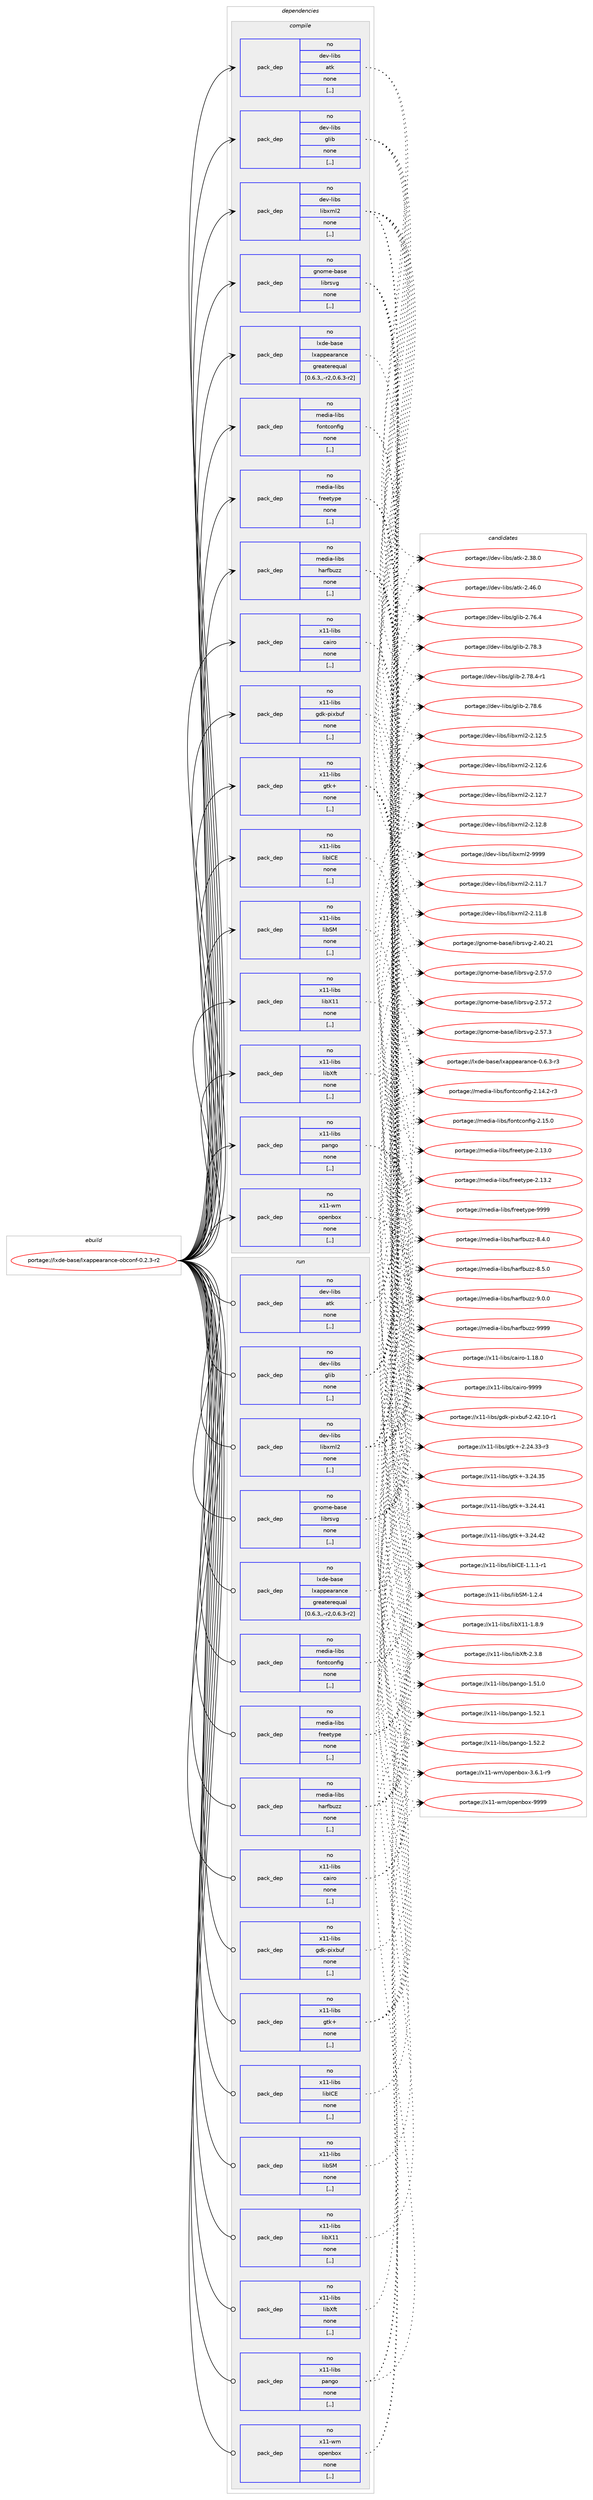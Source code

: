 digraph prolog {

# *************
# Graph options
# *************

newrank=true;
concentrate=true;
compound=true;
graph [rankdir=LR,fontname=Helvetica,fontsize=10,ranksep=1.5];#, ranksep=2.5, nodesep=0.2];
edge  [arrowhead=vee];
node  [fontname=Helvetica,fontsize=10];

# **********
# The ebuild
# **********

subgraph cluster_leftcol {
color=gray;
rank=same;
label=<<i>ebuild</i>>;
id [label="portage://lxde-base/lxappearance-obconf-0.2.3-r2", color=red, width=4, href="../lxde-base/lxappearance-obconf-0.2.3-r2.svg"];
}

# ****************
# The dependencies
# ****************

subgraph cluster_midcol {
color=gray;
label=<<i>dependencies</i>>;
subgraph cluster_compile {
fillcolor="#eeeeee";
style=filled;
label=<<i>compile</i>>;
subgraph pack198552 {
dependency267921 [label=<<TABLE BORDER="0" CELLBORDER="1" CELLSPACING="0" CELLPADDING="4" WIDTH="220"><TR><TD ROWSPAN="6" CELLPADDING="30">pack_dep</TD></TR><TR><TD WIDTH="110">no</TD></TR><TR><TD>dev-libs</TD></TR><TR><TD>atk</TD></TR><TR><TD>none</TD></TR><TR><TD>[,,]</TD></TR></TABLE>>, shape=none, color=blue];
}
id:e -> dependency267921:w [weight=20,style="solid",arrowhead="vee"];
subgraph pack198553 {
dependency267922 [label=<<TABLE BORDER="0" CELLBORDER="1" CELLSPACING="0" CELLPADDING="4" WIDTH="220"><TR><TD ROWSPAN="6" CELLPADDING="30">pack_dep</TD></TR><TR><TD WIDTH="110">no</TD></TR><TR><TD>dev-libs</TD></TR><TR><TD>glib</TD></TR><TR><TD>none</TD></TR><TR><TD>[,,]</TD></TR></TABLE>>, shape=none, color=blue];
}
id:e -> dependency267922:w [weight=20,style="solid",arrowhead="vee"];
subgraph pack198554 {
dependency267923 [label=<<TABLE BORDER="0" CELLBORDER="1" CELLSPACING="0" CELLPADDING="4" WIDTH="220"><TR><TD ROWSPAN="6" CELLPADDING="30">pack_dep</TD></TR><TR><TD WIDTH="110">no</TD></TR><TR><TD>dev-libs</TD></TR><TR><TD>libxml2</TD></TR><TR><TD>none</TD></TR><TR><TD>[,,]</TD></TR></TABLE>>, shape=none, color=blue];
}
id:e -> dependency267923:w [weight=20,style="solid",arrowhead="vee"];
subgraph pack198555 {
dependency267924 [label=<<TABLE BORDER="0" CELLBORDER="1" CELLSPACING="0" CELLPADDING="4" WIDTH="220"><TR><TD ROWSPAN="6" CELLPADDING="30">pack_dep</TD></TR><TR><TD WIDTH="110">no</TD></TR><TR><TD>gnome-base</TD></TR><TR><TD>librsvg</TD></TR><TR><TD>none</TD></TR><TR><TD>[,,]</TD></TR></TABLE>>, shape=none, color=blue];
}
id:e -> dependency267924:w [weight=20,style="solid",arrowhead="vee"];
subgraph pack198556 {
dependency267925 [label=<<TABLE BORDER="0" CELLBORDER="1" CELLSPACING="0" CELLPADDING="4" WIDTH="220"><TR><TD ROWSPAN="6" CELLPADDING="30">pack_dep</TD></TR><TR><TD WIDTH="110">no</TD></TR><TR><TD>lxde-base</TD></TR><TR><TD>lxappearance</TD></TR><TR><TD>greaterequal</TD></TR><TR><TD>[0.6.3,,-r2,0.6.3-r2]</TD></TR></TABLE>>, shape=none, color=blue];
}
id:e -> dependency267925:w [weight=20,style="solid",arrowhead="vee"];
subgraph pack198557 {
dependency267926 [label=<<TABLE BORDER="0" CELLBORDER="1" CELLSPACING="0" CELLPADDING="4" WIDTH="220"><TR><TD ROWSPAN="6" CELLPADDING="30">pack_dep</TD></TR><TR><TD WIDTH="110">no</TD></TR><TR><TD>media-libs</TD></TR><TR><TD>fontconfig</TD></TR><TR><TD>none</TD></TR><TR><TD>[,,]</TD></TR></TABLE>>, shape=none, color=blue];
}
id:e -> dependency267926:w [weight=20,style="solid",arrowhead="vee"];
subgraph pack198558 {
dependency267927 [label=<<TABLE BORDER="0" CELLBORDER="1" CELLSPACING="0" CELLPADDING="4" WIDTH="220"><TR><TD ROWSPAN="6" CELLPADDING="30">pack_dep</TD></TR><TR><TD WIDTH="110">no</TD></TR><TR><TD>media-libs</TD></TR><TR><TD>freetype</TD></TR><TR><TD>none</TD></TR><TR><TD>[,,]</TD></TR></TABLE>>, shape=none, color=blue];
}
id:e -> dependency267927:w [weight=20,style="solid",arrowhead="vee"];
subgraph pack198559 {
dependency267928 [label=<<TABLE BORDER="0" CELLBORDER="1" CELLSPACING="0" CELLPADDING="4" WIDTH="220"><TR><TD ROWSPAN="6" CELLPADDING="30">pack_dep</TD></TR><TR><TD WIDTH="110">no</TD></TR><TR><TD>media-libs</TD></TR><TR><TD>harfbuzz</TD></TR><TR><TD>none</TD></TR><TR><TD>[,,]</TD></TR></TABLE>>, shape=none, color=blue];
}
id:e -> dependency267928:w [weight=20,style="solid",arrowhead="vee"];
subgraph pack198560 {
dependency267929 [label=<<TABLE BORDER="0" CELLBORDER="1" CELLSPACING="0" CELLPADDING="4" WIDTH="220"><TR><TD ROWSPAN="6" CELLPADDING="30">pack_dep</TD></TR><TR><TD WIDTH="110">no</TD></TR><TR><TD>x11-libs</TD></TR><TR><TD>cairo</TD></TR><TR><TD>none</TD></TR><TR><TD>[,,]</TD></TR></TABLE>>, shape=none, color=blue];
}
id:e -> dependency267929:w [weight=20,style="solid",arrowhead="vee"];
subgraph pack198561 {
dependency267930 [label=<<TABLE BORDER="0" CELLBORDER="1" CELLSPACING="0" CELLPADDING="4" WIDTH="220"><TR><TD ROWSPAN="6" CELLPADDING="30">pack_dep</TD></TR><TR><TD WIDTH="110">no</TD></TR><TR><TD>x11-libs</TD></TR><TR><TD>gdk-pixbuf</TD></TR><TR><TD>none</TD></TR><TR><TD>[,,]</TD></TR></TABLE>>, shape=none, color=blue];
}
id:e -> dependency267930:w [weight=20,style="solid",arrowhead="vee"];
subgraph pack198562 {
dependency267931 [label=<<TABLE BORDER="0" CELLBORDER="1" CELLSPACING="0" CELLPADDING="4" WIDTH="220"><TR><TD ROWSPAN="6" CELLPADDING="30">pack_dep</TD></TR><TR><TD WIDTH="110">no</TD></TR><TR><TD>x11-libs</TD></TR><TR><TD>gtk+</TD></TR><TR><TD>none</TD></TR><TR><TD>[,,]</TD></TR></TABLE>>, shape=none, color=blue];
}
id:e -> dependency267931:w [weight=20,style="solid",arrowhead="vee"];
subgraph pack198563 {
dependency267932 [label=<<TABLE BORDER="0" CELLBORDER="1" CELLSPACING="0" CELLPADDING="4" WIDTH="220"><TR><TD ROWSPAN="6" CELLPADDING="30">pack_dep</TD></TR><TR><TD WIDTH="110">no</TD></TR><TR><TD>x11-libs</TD></TR><TR><TD>libICE</TD></TR><TR><TD>none</TD></TR><TR><TD>[,,]</TD></TR></TABLE>>, shape=none, color=blue];
}
id:e -> dependency267932:w [weight=20,style="solid",arrowhead="vee"];
subgraph pack198564 {
dependency267933 [label=<<TABLE BORDER="0" CELLBORDER="1" CELLSPACING="0" CELLPADDING="4" WIDTH="220"><TR><TD ROWSPAN="6" CELLPADDING="30">pack_dep</TD></TR><TR><TD WIDTH="110">no</TD></TR><TR><TD>x11-libs</TD></TR><TR><TD>libSM</TD></TR><TR><TD>none</TD></TR><TR><TD>[,,]</TD></TR></TABLE>>, shape=none, color=blue];
}
id:e -> dependency267933:w [weight=20,style="solid",arrowhead="vee"];
subgraph pack198565 {
dependency267934 [label=<<TABLE BORDER="0" CELLBORDER="1" CELLSPACING="0" CELLPADDING="4" WIDTH="220"><TR><TD ROWSPAN="6" CELLPADDING="30">pack_dep</TD></TR><TR><TD WIDTH="110">no</TD></TR><TR><TD>x11-libs</TD></TR><TR><TD>libX11</TD></TR><TR><TD>none</TD></TR><TR><TD>[,,]</TD></TR></TABLE>>, shape=none, color=blue];
}
id:e -> dependency267934:w [weight=20,style="solid",arrowhead="vee"];
subgraph pack198566 {
dependency267935 [label=<<TABLE BORDER="0" CELLBORDER="1" CELLSPACING="0" CELLPADDING="4" WIDTH="220"><TR><TD ROWSPAN="6" CELLPADDING="30">pack_dep</TD></TR><TR><TD WIDTH="110">no</TD></TR><TR><TD>x11-libs</TD></TR><TR><TD>libXft</TD></TR><TR><TD>none</TD></TR><TR><TD>[,,]</TD></TR></TABLE>>, shape=none, color=blue];
}
id:e -> dependency267935:w [weight=20,style="solid",arrowhead="vee"];
subgraph pack198567 {
dependency267936 [label=<<TABLE BORDER="0" CELLBORDER="1" CELLSPACING="0" CELLPADDING="4" WIDTH="220"><TR><TD ROWSPAN="6" CELLPADDING="30">pack_dep</TD></TR><TR><TD WIDTH="110">no</TD></TR><TR><TD>x11-libs</TD></TR><TR><TD>pango</TD></TR><TR><TD>none</TD></TR><TR><TD>[,,]</TD></TR></TABLE>>, shape=none, color=blue];
}
id:e -> dependency267936:w [weight=20,style="solid",arrowhead="vee"];
subgraph pack198568 {
dependency267937 [label=<<TABLE BORDER="0" CELLBORDER="1" CELLSPACING="0" CELLPADDING="4" WIDTH="220"><TR><TD ROWSPAN="6" CELLPADDING="30">pack_dep</TD></TR><TR><TD WIDTH="110">no</TD></TR><TR><TD>x11-wm</TD></TR><TR><TD>openbox</TD></TR><TR><TD>none</TD></TR><TR><TD>[,,]</TD></TR></TABLE>>, shape=none, color=blue];
}
id:e -> dependency267937:w [weight=20,style="solid",arrowhead="vee"];
}
subgraph cluster_compileandrun {
fillcolor="#eeeeee";
style=filled;
label=<<i>compile and run</i>>;
}
subgraph cluster_run {
fillcolor="#eeeeee";
style=filled;
label=<<i>run</i>>;
subgraph pack198569 {
dependency267938 [label=<<TABLE BORDER="0" CELLBORDER="1" CELLSPACING="0" CELLPADDING="4" WIDTH="220"><TR><TD ROWSPAN="6" CELLPADDING="30">pack_dep</TD></TR><TR><TD WIDTH="110">no</TD></TR><TR><TD>dev-libs</TD></TR><TR><TD>atk</TD></TR><TR><TD>none</TD></TR><TR><TD>[,,]</TD></TR></TABLE>>, shape=none, color=blue];
}
id:e -> dependency267938:w [weight=20,style="solid",arrowhead="odot"];
subgraph pack198570 {
dependency267939 [label=<<TABLE BORDER="0" CELLBORDER="1" CELLSPACING="0" CELLPADDING="4" WIDTH="220"><TR><TD ROWSPAN="6" CELLPADDING="30">pack_dep</TD></TR><TR><TD WIDTH="110">no</TD></TR><TR><TD>dev-libs</TD></TR><TR><TD>glib</TD></TR><TR><TD>none</TD></TR><TR><TD>[,,]</TD></TR></TABLE>>, shape=none, color=blue];
}
id:e -> dependency267939:w [weight=20,style="solid",arrowhead="odot"];
subgraph pack198571 {
dependency267940 [label=<<TABLE BORDER="0" CELLBORDER="1" CELLSPACING="0" CELLPADDING="4" WIDTH="220"><TR><TD ROWSPAN="6" CELLPADDING="30">pack_dep</TD></TR><TR><TD WIDTH="110">no</TD></TR><TR><TD>dev-libs</TD></TR><TR><TD>libxml2</TD></TR><TR><TD>none</TD></TR><TR><TD>[,,]</TD></TR></TABLE>>, shape=none, color=blue];
}
id:e -> dependency267940:w [weight=20,style="solid",arrowhead="odot"];
subgraph pack198572 {
dependency267941 [label=<<TABLE BORDER="0" CELLBORDER="1" CELLSPACING="0" CELLPADDING="4" WIDTH="220"><TR><TD ROWSPAN="6" CELLPADDING="30">pack_dep</TD></TR><TR><TD WIDTH="110">no</TD></TR><TR><TD>gnome-base</TD></TR><TR><TD>librsvg</TD></TR><TR><TD>none</TD></TR><TR><TD>[,,]</TD></TR></TABLE>>, shape=none, color=blue];
}
id:e -> dependency267941:w [weight=20,style="solid",arrowhead="odot"];
subgraph pack198573 {
dependency267942 [label=<<TABLE BORDER="0" CELLBORDER="1" CELLSPACING="0" CELLPADDING="4" WIDTH="220"><TR><TD ROWSPAN="6" CELLPADDING="30">pack_dep</TD></TR><TR><TD WIDTH="110">no</TD></TR><TR><TD>lxde-base</TD></TR><TR><TD>lxappearance</TD></TR><TR><TD>greaterequal</TD></TR><TR><TD>[0.6.3,,-r2,0.6.3-r2]</TD></TR></TABLE>>, shape=none, color=blue];
}
id:e -> dependency267942:w [weight=20,style="solid",arrowhead="odot"];
subgraph pack198574 {
dependency267943 [label=<<TABLE BORDER="0" CELLBORDER="1" CELLSPACING="0" CELLPADDING="4" WIDTH="220"><TR><TD ROWSPAN="6" CELLPADDING="30">pack_dep</TD></TR><TR><TD WIDTH="110">no</TD></TR><TR><TD>media-libs</TD></TR><TR><TD>fontconfig</TD></TR><TR><TD>none</TD></TR><TR><TD>[,,]</TD></TR></TABLE>>, shape=none, color=blue];
}
id:e -> dependency267943:w [weight=20,style="solid",arrowhead="odot"];
subgraph pack198575 {
dependency267944 [label=<<TABLE BORDER="0" CELLBORDER="1" CELLSPACING="0" CELLPADDING="4" WIDTH="220"><TR><TD ROWSPAN="6" CELLPADDING="30">pack_dep</TD></TR><TR><TD WIDTH="110">no</TD></TR><TR><TD>media-libs</TD></TR><TR><TD>freetype</TD></TR><TR><TD>none</TD></TR><TR><TD>[,,]</TD></TR></TABLE>>, shape=none, color=blue];
}
id:e -> dependency267944:w [weight=20,style="solid",arrowhead="odot"];
subgraph pack198576 {
dependency267945 [label=<<TABLE BORDER="0" CELLBORDER="1" CELLSPACING="0" CELLPADDING="4" WIDTH="220"><TR><TD ROWSPAN="6" CELLPADDING="30">pack_dep</TD></TR><TR><TD WIDTH="110">no</TD></TR><TR><TD>media-libs</TD></TR><TR><TD>harfbuzz</TD></TR><TR><TD>none</TD></TR><TR><TD>[,,]</TD></TR></TABLE>>, shape=none, color=blue];
}
id:e -> dependency267945:w [weight=20,style="solid",arrowhead="odot"];
subgraph pack198577 {
dependency267946 [label=<<TABLE BORDER="0" CELLBORDER="1" CELLSPACING="0" CELLPADDING="4" WIDTH="220"><TR><TD ROWSPAN="6" CELLPADDING="30">pack_dep</TD></TR><TR><TD WIDTH="110">no</TD></TR><TR><TD>x11-libs</TD></TR><TR><TD>cairo</TD></TR><TR><TD>none</TD></TR><TR><TD>[,,]</TD></TR></TABLE>>, shape=none, color=blue];
}
id:e -> dependency267946:w [weight=20,style="solid",arrowhead="odot"];
subgraph pack198578 {
dependency267947 [label=<<TABLE BORDER="0" CELLBORDER="1" CELLSPACING="0" CELLPADDING="4" WIDTH="220"><TR><TD ROWSPAN="6" CELLPADDING="30">pack_dep</TD></TR><TR><TD WIDTH="110">no</TD></TR><TR><TD>x11-libs</TD></TR><TR><TD>gdk-pixbuf</TD></TR><TR><TD>none</TD></TR><TR><TD>[,,]</TD></TR></TABLE>>, shape=none, color=blue];
}
id:e -> dependency267947:w [weight=20,style="solid",arrowhead="odot"];
subgraph pack198579 {
dependency267948 [label=<<TABLE BORDER="0" CELLBORDER="1" CELLSPACING="0" CELLPADDING="4" WIDTH="220"><TR><TD ROWSPAN="6" CELLPADDING="30">pack_dep</TD></TR><TR><TD WIDTH="110">no</TD></TR><TR><TD>x11-libs</TD></TR><TR><TD>gtk+</TD></TR><TR><TD>none</TD></TR><TR><TD>[,,]</TD></TR></TABLE>>, shape=none, color=blue];
}
id:e -> dependency267948:w [weight=20,style="solid",arrowhead="odot"];
subgraph pack198580 {
dependency267949 [label=<<TABLE BORDER="0" CELLBORDER="1" CELLSPACING="0" CELLPADDING="4" WIDTH="220"><TR><TD ROWSPAN="6" CELLPADDING="30">pack_dep</TD></TR><TR><TD WIDTH="110">no</TD></TR><TR><TD>x11-libs</TD></TR><TR><TD>libICE</TD></TR><TR><TD>none</TD></TR><TR><TD>[,,]</TD></TR></TABLE>>, shape=none, color=blue];
}
id:e -> dependency267949:w [weight=20,style="solid",arrowhead="odot"];
subgraph pack198581 {
dependency267950 [label=<<TABLE BORDER="0" CELLBORDER="1" CELLSPACING="0" CELLPADDING="4" WIDTH="220"><TR><TD ROWSPAN="6" CELLPADDING="30">pack_dep</TD></TR><TR><TD WIDTH="110">no</TD></TR><TR><TD>x11-libs</TD></TR><TR><TD>libSM</TD></TR><TR><TD>none</TD></TR><TR><TD>[,,]</TD></TR></TABLE>>, shape=none, color=blue];
}
id:e -> dependency267950:w [weight=20,style="solid",arrowhead="odot"];
subgraph pack198582 {
dependency267951 [label=<<TABLE BORDER="0" CELLBORDER="1" CELLSPACING="0" CELLPADDING="4" WIDTH="220"><TR><TD ROWSPAN="6" CELLPADDING="30">pack_dep</TD></TR><TR><TD WIDTH="110">no</TD></TR><TR><TD>x11-libs</TD></TR><TR><TD>libX11</TD></TR><TR><TD>none</TD></TR><TR><TD>[,,]</TD></TR></TABLE>>, shape=none, color=blue];
}
id:e -> dependency267951:w [weight=20,style="solid",arrowhead="odot"];
subgraph pack198583 {
dependency267952 [label=<<TABLE BORDER="0" CELLBORDER="1" CELLSPACING="0" CELLPADDING="4" WIDTH="220"><TR><TD ROWSPAN="6" CELLPADDING="30">pack_dep</TD></TR><TR><TD WIDTH="110">no</TD></TR><TR><TD>x11-libs</TD></TR><TR><TD>libXft</TD></TR><TR><TD>none</TD></TR><TR><TD>[,,]</TD></TR></TABLE>>, shape=none, color=blue];
}
id:e -> dependency267952:w [weight=20,style="solid",arrowhead="odot"];
subgraph pack198584 {
dependency267953 [label=<<TABLE BORDER="0" CELLBORDER="1" CELLSPACING="0" CELLPADDING="4" WIDTH="220"><TR><TD ROWSPAN="6" CELLPADDING="30">pack_dep</TD></TR><TR><TD WIDTH="110">no</TD></TR><TR><TD>x11-libs</TD></TR><TR><TD>pango</TD></TR><TR><TD>none</TD></TR><TR><TD>[,,]</TD></TR></TABLE>>, shape=none, color=blue];
}
id:e -> dependency267953:w [weight=20,style="solid",arrowhead="odot"];
subgraph pack198585 {
dependency267954 [label=<<TABLE BORDER="0" CELLBORDER="1" CELLSPACING="0" CELLPADDING="4" WIDTH="220"><TR><TD ROWSPAN="6" CELLPADDING="30">pack_dep</TD></TR><TR><TD WIDTH="110">no</TD></TR><TR><TD>x11-wm</TD></TR><TR><TD>openbox</TD></TR><TR><TD>none</TD></TR><TR><TD>[,,]</TD></TR></TABLE>>, shape=none, color=blue];
}
id:e -> dependency267954:w [weight=20,style="solid",arrowhead="odot"];
}
}

# **************
# The candidates
# **************

subgraph cluster_choices {
rank=same;
color=gray;
label=<<i>candidates</i>>;

subgraph choice198552 {
color=black;
nodesep=1;
choice1001011184510810598115479711610745504651564648 [label="portage://dev-libs/atk-2.38.0", color=red, width=4,href="../dev-libs/atk-2.38.0.svg"];
choice1001011184510810598115479711610745504652544648 [label="portage://dev-libs/atk-2.46.0", color=red, width=4,href="../dev-libs/atk-2.46.0.svg"];
dependency267921:e -> choice1001011184510810598115479711610745504651564648:w [style=dotted,weight="100"];
dependency267921:e -> choice1001011184510810598115479711610745504652544648:w [style=dotted,weight="100"];
}
subgraph choice198553 {
color=black;
nodesep=1;
choice1001011184510810598115471031081059845504655544652 [label="portage://dev-libs/glib-2.76.4", color=red, width=4,href="../dev-libs/glib-2.76.4.svg"];
choice1001011184510810598115471031081059845504655564651 [label="portage://dev-libs/glib-2.78.3", color=red, width=4,href="../dev-libs/glib-2.78.3.svg"];
choice10010111845108105981154710310810598455046555646524511449 [label="portage://dev-libs/glib-2.78.4-r1", color=red, width=4,href="../dev-libs/glib-2.78.4-r1.svg"];
choice1001011184510810598115471031081059845504655564654 [label="portage://dev-libs/glib-2.78.6", color=red, width=4,href="../dev-libs/glib-2.78.6.svg"];
dependency267922:e -> choice1001011184510810598115471031081059845504655544652:w [style=dotted,weight="100"];
dependency267922:e -> choice1001011184510810598115471031081059845504655564651:w [style=dotted,weight="100"];
dependency267922:e -> choice10010111845108105981154710310810598455046555646524511449:w [style=dotted,weight="100"];
dependency267922:e -> choice1001011184510810598115471031081059845504655564654:w [style=dotted,weight="100"];
}
subgraph choice198554 {
color=black;
nodesep=1;
choice100101118451081059811547108105981201091085045504649494655 [label="portage://dev-libs/libxml2-2.11.7", color=red, width=4,href="../dev-libs/libxml2-2.11.7.svg"];
choice100101118451081059811547108105981201091085045504649494656 [label="portage://dev-libs/libxml2-2.11.8", color=red, width=4,href="../dev-libs/libxml2-2.11.8.svg"];
choice100101118451081059811547108105981201091085045504649504653 [label="portage://dev-libs/libxml2-2.12.5", color=red, width=4,href="../dev-libs/libxml2-2.12.5.svg"];
choice100101118451081059811547108105981201091085045504649504654 [label="portage://dev-libs/libxml2-2.12.6", color=red, width=4,href="../dev-libs/libxml2-2.12.6.svg"];
choice100101118451081059811547108105981201091085045504649504655 [label="portage://dev-libs/libxml2-2.12.7", color=red, width=4,href="../dev-libs/libxml2-2.12.7.svg"];
choice100101118451081059811547108105981201091085045504649504656 [label="portage://dev-libs/libxml2-2.12.8", color=red, width=4,href="../dev-libs/libxml2-2.12.8.svg"];
choice10010111845108105981154710810598120109108504557575757 [label="portage://dev-libs/libxml2-9999", color=red, width=4,href="../dev-libs/libxml2-9999.svg"];
dependency267923:e -> choice100101118451081059811547108105981201091085045504649494655:w [style=dotted,weight="100"];
dependency267923:e -> choice100101118451081059811547108105981201091085045504649494656:w [style=dotted,weight="100"];
dependency267923:e -> choice100101118451081059811547108105981201091085045504649504653:w [style=dotted,weight="100"];
dependency267923:e -> choice100101118451081059811547108105981201091085045504649504654:w [style=dotted,weight="100"];
dependency267923:e -> choice100101118451081059811547108105981201091085045504649504655:w [style=dotted,weight="100"];
dependency267923:e -> choice100101118451081059811547108105981201091085045504649504656:w [style=dotted,weight="100"];
dependency267923:e -> choice10010111845108105981154710810598120109108504557575757:w [style=dotted,weight="100"];
}
subgraph choice198555 {
color=black;
nodesep=1;
choice10311011110910145989711510147108105981141151181034550465248465049 [label="portage://gnome-base/librsvg-2.40.21", color=red, width=4,href="../gnome-base/librsvg-2.40.21.svg"];
choice103110111109101459897115101471081059811411511810345504653554648 [label="portage://gnome-base/librsvg-2.57.0", color=red, width=4,href="../gnome-base/librsvg-2.57.0.svg"];
choice103110111109101459897115101471081059811411511810345504653554650 [label="portage://gnome-base/librsvg-2.57.2", color=red, width=4,href="../gnome-base/librsvg-2.57.2.svg"];
choice103110111109101459897115101471081059811411511810345504653554651 [label="portage://gnome-base/librsvg-2.57.3", color=red, width=4,href="../gnome-base/librsvg-2.57.3.svg"];
dependency267924:e -> choice10311011110910145989711510147108105981141151181034550465248465049:w [style=dotted,weight="100"];
dependency267924:e -> choice103110111109101459897115101471081059811411511810345504653554648:w [style=dotted,weight="100"];
dependency267924:e -> choice103110111109101459897115101471081059811411511810345504653554650:w [style=dotted,weight="100"];
dependency267924:e -> choice103110111109101459897115101471081059811411511810345504653554651:w [style=dotted,weight="100"];
}
subgraph choice198556 {
color=black;
nodesep=1;
choice10812010010145989711510147108120971121121019711497110991014548465446514511451 [label="portage://lxde-base/lxappearance-0.6.3-r3", color=red, width=4,href="../lxde-base/lxappearance-0.6.3-r3.svg"];
dependency267925:e -> choice10812010010145989711510147108120971121121019711497110991014548465446514511451:w [style=dotted,weight="100"];
}
subgraph choice198557 {
color=black;
nodesep=1;
choice1091011001059745108105981154710211111011699111110102105103455046495246504511451 [label="portage://media-libs/fontconfig-2.14.2-r3", color=red, width=4,href="../media-libs/fontconfig-2.14.2-r3.svg"];
choice109101100105974510810598115471021111101169911111010210510345504649534648 [label="portage://media-libs/fontconfig-2.15.0", color=red, width=4,href="../media-libs/fontconfig-2.15.0.svg"];
dependency267926:e -> choice1091011001059745108105981154710211111011699111110102105103455046495246504511451:w [style=dotted,weight="100"];
dependency267926:e -> choice109101100105974510810598115471021111101169911111010210510345504649534648:w [style=dotted,weight="100"];
}
subgraph choice198558 {
color=black;
nodesep=1;
choice1091011001059745108105981154710211410110111612111210145504649514648 [label="portage://media-libs/freetype-2.13.0", color=red, width=4,href="../media-libs/freetype-2.13.0.svg"];
choice1091011001059745108105981154710211410110111612111210145504649514650 [label="portage://media-libs/freetype-2.13.2", color=red, width=4,href="../media-libs/freetype-2.13.2.svg"];
choice109101100105974510810598115471021141011011161211121014557575757 [label="portage://media-libs/freetype-9999", color=red, width=4,href="../media-libs/freetype-9999.svg"];
dependency267927:e -> choice1091011001059745108105981154710211410110111612111210145504649514648:w [style=dotted,weight="100"];
dependency267927:e -> choice1091011001059745108105981154710211410110111612111210145504649514650:w [style=dotted,weight="100"];
dependency267927:e -> choice109101100105974510810598115471021141011011161211121014557575757:w [style=dotted,weight="100"];
}
subgraph choice198559 {
color=black;
nodesep=1;
choice109101100105974510810598115471049711410298117122122455646524648 [label="portage://media-libs/harfbuzz-8.4.0", color=red, width=4,href="../media-libs/harfbuzz-8.4.0.svg"];
choice109101100105974510810598115471049711410298117122122455646534648 [label="portage://media-libs/harfbuzz-8.5.0", color=red, width=4,href="../media-libs/harfbuzz-8.5.0.svg"];
choice109101100105974510810598115471049711410298117122122455746484648 [label="portage://media-libs/harfbuzz-9.0.0", color=red, width=4,href="../media-libs/harfbuzz-9.0.0.svg"];
choice1091011001059745108105981154710497114102981171221224557575757 [label="portage://media-libs/harfbuzz-9999", color=red, width=4,href="../media-libs/harfbuzz-9999.svg"];
dependency267928:e -> choice109101100105974510810598115471049711410298117122122455646524648:w [style=dotted,weight="100"];
dependency267928:e -> choice109101100105974510810598115471049711410298117122122455646534648:w [style=dotted,weight="100"];
dependency267928:e -> choice109101100105974510810598115471049711410298117122122455746484648:w [style=dotted,weight="100"];
dependency267928:e -> choice1091011001059745108105981154710497114102981171221224557575757:w [style=dotted,weight="100"];
}
subgraph choice198560 {
color=black;
nodesep=1;
choice1204949451081059811547999710511411145494649564648 [label="portage://x11-libs/cairo-1.18.0", color=red, width=4,href="../x11-libs/cairo-1.18.0.svg"];
choice120494945108105981154799971051141114557575757 [label="portage://x11-libs/cairo-9999", color=red, width=4,href="../x11-libs/cairo-9999.svg"];
dependency267929:e -> choice1204949451081059811547999710511411145494649564648:w [style=dotted,weight="100"];
dependency267929:e -> choice120494945108105981154799971051141114557575757:w [style=dotted,weight="100"];
}
subgraph choice198561 {
color=black;
nodesep=1;
choice1204949451081059811547103100107451121051209811710245504652504649484511449 [label="portage://x11-libs/gdk-pixbuf-2.42.10-r1", color=red, width=4,href="../x11-libs/gdk-pixbuf-2.42.10-r1.svg"];
dependency267930:e -> choice1204949451081059811547103100107451121051209811710245504652504649484511449:w [style=dotted,weight="100"];
}
subgraph choice198562 {
color=black;
nodesep=1;
choice12049494510810598115471031161074345504650524651514511451 [label="portage://x11-libs/gtk+-2.24.33-r3", color=red, width=4,href="../x11-libs/gtk+-2.24.33-r3.svg"];
choice1204949451081059811547103116107434551465052465153 [label="portage://x11-libs/gtk+-3.24.35", color=red, width=4,href="../x11-libs/gtk+-3.24.35.svg"];
choice1204949451081059811547103116107434551465052465249 [label="portage://x11-libs/gtk+-3.24.41", color=red, width=4,href="../x11-libs/gtk+-3.24.41.svg"];
choice1204949451081059811547103116107434551465052465250 [label="portage://x11-libs/gtk+-3.24.42", color=red, width=4,href="../x11-libs/gtk+-3.24.42.svg"];
dependency267931:e -> choice12049494510810598115471031161074345504650524651514511451:w [style=dotted,weight="100"];
dependency267931:e -> choice1204949451081059811547103116107434551465052465153:w [style=dotted,weight="100"];
dependency267931:e -> choice1204949451081059811547103116107434551465052465249:w [style=dotted,weight="100"];
dependency267931:e -> choice1204949451081059811547103116107434551465052465250:w [style=dotted,weight="100"];
}
subgraph choice198563 {
color=black;
nodesep=1;
choice1204949451081059811547108105987367694549464946494511449 [label="portage://x11-libs/libICE-1.1.1-r1", color=red, width=4,href="../x11-libs/libICE-1.1.1-r1.svg"];
dependency267932:e -> choice1204949451081059811547108105987367694549464946494511449:w [style=dotted,weight="100"];
}
subgraph choice198564 {
color=black;
nodesep=1;
choice1204949451081059811547108105988377454946504652 [label="portage://x11-libs/libSM-1.2.4", color=red, width=4,href="../x11-libs/libSM-1.2.4.svg"];
dependency267933:e -> choice1204949451081059811547108105988377454946504652:w [style=dotted,weight="100"];
}
subgraph choice198565 {
color=black;
nodesep=1;
choice120494945108105981154710810598884949454946564657 [label="portage://x11-libs/libX11-1.8.9", color=red, width=4,href="../x11-libs/libX11-1.8.9.svg"];
dependency267934:e -> choice120494945108105981154710810598884949454946564657:w [style=dotted,weight="100"];
}
subgraph choice198566 {
color=black;
nodesep=1;
choice12049494510810598115471081059888102116455046514656 [label="portage://x11-libs/libXft-2.3.8", color=red, width=4,href="../x11-libs/libXft-2.3.8.svg"];
dependency267935:e -> choice12049494510810598115471081059888102116455046514656:w [style=dotted,weight="100"];
}
subgraph choice198567 {
color=black;
nodesep=1;
choice12049494510810598115471129711010311145494653494648 [label="portage://x11-libs/pango-1.51.0", color=red, width=4,href="../x11-libs/pango-1.51.0.svg"];
choice12049494510810598115471129711010311145494653504649 [label="portage://x11-libs/pango-1.52.1", color=red, width=4,href="../x11-libs/pango-1.52.1.svg"];
choice12049494510810598115471129711010311145494653504650 [label="portage://x11-libs/pango-1.52.2", color=red, width=4,href="../x11-libs/pango-1.52.2.svg"];
dependency267936:e -> choice12049494510810598115471129711010311145494653494648:w [style=dotted,weight="100"];
dependency267936:e -> choice12049494510810598115471129711010311145494653504649:w [style=dotted,weight="100"];
dependency267936:e -> choice12049494510810598115471129711010311145494653504650:w [style=dotted,weight="100"];
}
subgraph choice198568 {
color=black;
nodesep=1;
choice12049494511910947111112101110981111204551465446494511457 [label="portage://x11-wm/openbox-3.6.1-r9", color=red, width=4,href="../x11-wm/openbox-3.6.1-r9.svg"];
choice12049494511910947111112101110981111204557575757 [label="portage://x11-wm/openbox-9999", color=red, width=4,href="../x11-wm/openbox-9999.svg"];
dependency267937:e -> choice12049494511910947111112101110981111204551465446494511457:w [style=dotted,weight="100"];
dependency267937:e -> choice12049494511910947111112101110981111204557575757:w [style=dotted,weight="100"];
}
subgraph choice198569 {
color=black;
nodesep=1;
choice1001011184510810598115479711610745504651564648 [label="portage://dev-libs/atk-2.38.0", color=red, width=4,href="../dev-libs/atk-2.38.0.svg"];
choice1001011184510810598115479711610745504652544648 [label="portage://dev-libs/atk-2.46.0", color=red, width=4,href="../dev-libs/atk-2.46.0.svg"];
dependency267938:e -> choice1001011184510810598115479711610745504651564648:w [style=dotted,weight="100"];
dependency267938:e -> choice1001011184510810598115479711610745504652544648:w [style=dotted,weight="100"];
}
subgraph choice198570 {
color=black;
nodesep=1;
choice1001011184510810598115471031081059845504655544652 [label="portage://dev-libs/glib-2.76.4", color=red, width=4,href="../dev-libs/glib-2.76.4.svg"];
choice1001011184510810598115471031081059845504655564651 [label="portage://dev-libs/glib-2.78.3", color=red, width=4,href="../dev-libs/glib-2.78.3.svg"];
choice10010111845108105981154710310810598455046555646524511449 [label="portage://dev-libs/glib-2.78.4-r1", color=red, width=4,href="../dev-libs/glib-2.78.4-r1.svg"];
choice1001011184510810598115471031081059845504655564654 [label="portage://dev-libs/glib-2.78.6", color=red, width=4,href="../dev-libs/glib-2.78.6.svg"];
dependency267939:e -> choice1001011184510810598115471031081059845504655544652:w [style=dotted,weight="100"];
dependency267939:e -> choice1001011184510810598115471031081059845504655564651:w [style=dotted,weight="100"];
dependency267939:e -> choice10010111845108105981154710310810598455046555646524511449:w [style=dotted,weight="100"];
dependency267939:e -> choice1001011184510810598115471031081059845504655564654:w [style=dotted,weight="100"];
}
subgraph choice198571 {
color=black;
nodesep=1;
choice100101118451081059811547108105981201091085045504649494655 [label="portage://dev-libs/libxml2-2.11.7", color=red, width=4,href="../dev-libs/libxml2-2.11.7.svg"];
choice100101118451081059811547108105981201091085045504649494656 [label="portage://dev-libs/libxml2-2.11.8", color=red, width=4,href="../dev-libs/libxml2-2.11.8.svg"];
choice100101118451081059811547108105981201091085045504649504653 [label="portage://dev-libs/libxml2-2.12.5", color=red, width=4,href="../dev-libs/libxml2-2.12.5.svg"];
choice100101118451081059811547108105981201091085045504649504654 [label="portage://dev-libs/libxml2-2.12.6", color=red, width=4,href="../dev-libs/libxml2-2.12.6.svg"];
choice100101118451081059811547108105981201091085045504649504655 [label="portage://dev-libs/libxml2-2.12.7", color=red, width=4,href="../dev-libs/libxml2-2.12.7.svg"];
choice100101118451081059811547108105981201091085045504649504656 [label="portage://dev-libs/libxml2-2.12.8", color=red, width=4,href="../dev-libs/libxml2-2.12.8.svg"];
choice10010111845108105981154710810598120109108504557575757 [label="portage://dev-libs/libxml2-9999", color=red, width=4,href="../dev-libs/libxml2-9999.svg"];
dependency267940:e -> choice100101118451081059811547108105981201091085045504649494655:w [style=dotted,weight="100"];
dependency267940:e -> choice100101118451081059811547108105981201091085045504649494656:w [style=dotted,weight="100"];
dependency267940:e -> choice100101118451081059811547108105981201091085045504649504653:w [style=dotted,weight="100"];
dependency267940:e -> choice100101118451081059811547108105981201091085045504649504654:w [style=dotted,weight="100"];
dependency267940:e -> choice100101118451081059811547108105981201091085045504649504655:w [style=dotted,weight="100"];
dependency267940:e -> choice100101118451081059811547108105981201091085045504649504656:w [style=dotted,weight="100"];
dependency267940:e -> choice10010111845108105981154710810598120109108504557575757:w [style=dotted,weight="100"];
}
subgraph choice198572 {
color=black;
nodesep=1;
choice10311011110910145989711510147108105981141151181034550465248465049 [label="portage://gnome-base/librsvg-2.40.21", color=red, width=4,href="../gnome-base/librsvg-2.40.21.svg"];
choice103110111109101459897115101471081059811411511810345504653554648 [label="portage://gnome-base/librsvg-2.57.0", color=red, width=4,href="../gnome-base/librsvg-2.57.0.svg"];
choice103110111109101459897115101471081059811411511810345504653554650 [label="portage://gnome-base/librsvg-2.57.2", color=red, width=4,href="../gnome-base/librsvg-2.57.2.svg"];
choice103110111109101459897115101471081059811411511810345504653554651 [label="portage://gnome-base/librsvg-2.57.3", color=red, width=4,href="../gnome-base/librsvg-2.57.3.svg"];
dependency267941:e -> choice10311011110910145989711510147108105981141151181034550465248465049:w [style=dotted,weight="100"];
dependency267941:e -> choice103110111109101459897115101471081059811411511810345504653554648:w [style=dotted,weight="100"];
dependency267941:e -> choice103110111109101459897115101471081059811411511810345504653554650:w [style=dotted,weight="100"];
dependency267941:e -> choice103110111109101459897115101471081059811411511810345504653554651:w [style=dotted,weight="100"];
}
subgraph choice198573 {
color=black;
nodesep=1;
choice10812010010145989711510147108120971121121019711497110991014548465446514511451 [label="portage://lxde-base/lxappearance-0.6.3-r3", color=red, width=4,href="../lxde-base/lxappearance-0.6.3-r3.svg"];
dependency267942:e -> choice10812010010145989711510147108120971121121019711497110991014548465446514511451:w [style=dotted,weight="100"];
}
subgraph choice198574 {
color=black;
nodesep=1;
choice1091011001059745108105981154710211111011699111110102105103455046495246504511451 [label="portage://media-libs/fontconfig-2.14.2-r3", color=red, width=4,href="../media-libs/fontconfig-2.14.2-r3.svg"];
choice109101100105974510810598115471021111101169911111010210510345504649534648 [label="portage://media-libs/fontconfig-2.15.0", color=red, width=4,href="../media-libs/fontconfig-2.15.0.svg"];
dependency267943:e -> choice1091011001059745108105981154710211111011699111110102105103455046495246504511451:w [style=dotted,weight="100"];
dependency267943:e -> choice109101100105974510810598115471021111101169911111010210510345504649534648:w [style=dotted,weight="100"];
}
subgraph choice198575 {
color=black;
nodesep=1;
choice1091011001059745108105981154710211410110111612111210145504649514648 [label="portage://media-libs/freetype-2.13.0", color=red, width=4,href="../media-libs/freetype-2.13.0.svg"];
choice1091011001059745108105981154710211410110111612111210145504649514650 [label="portage://media-libs/freetype-2.13.2", color=red, width=4,href="../media-libs/freetype-2.13.2.svg"];
choice109101100105974510810598115471021141011011161211121014557575757 [label="portage://media-libs/freetype-9999", color=red, width=4,href="../media-libs/freetype-9999.svg"];
dependency267944:e -> choice1091011001059745108105981154710211410110111612111210145504649514648:w [style=dotted,weight="100"];
dependency267944:e -> choice1091011001059745108105981154710211410110111612111210145504649514650:w [style=dotted,weight="100"];
dependency267944:e -> choice109101100105974510810598115471021141011011161211121014557575757:w [style=dotted,weight="100"];
}
subgraph choice198576 {
color=black;
nodesep=1;
choice109101100105974510810598115471049711410298117122122455646524648 [label="portage://media-libs/harfbuzz-8.4.0", color=red, width=4,href="../media-libs/harfbuzz-8.4.0.svg"];
choice109101100105974510810598115471049711410298117122122455646534648 [label="portage://media-libs/harfbuzz-8.5.0", color=red, width=4,href="../media-libs/harfbuzz-8.5.0.svg"];
choice109101100105974510810598115471049711410298117122122455746484648 [label="portage://media-libs/harfbuzz-9.0.0", color=red, width=4,href="../media-libs/harfbuzz-9.0.0.svg"];
choice1091011001059745108105981154710497114102981171221224557575757 [label="portage://media-libs/harfbuzz-9999", color=red, width=4,href="../media-libs/harfbuzz-9999.svg"];
dependency267945:e -> choice109101100105974510810598115471049711410298117122122455646524648:w [style=dotted,weight="100"];
dependency267945:e -> choice109101100105974510810598115471049711410298117122122455646534648:w [style=dotted,weight="100"];
dependency267945:e -> choice109101100105974510810598115471049711410298117122122455746484648:w [style=dotted,weight="100"];
dependency267945:e -> choice1091011001059745108105981154710497114102981171221224557575757:w [style=dotted,weight="100"];
}
subgraph choice198577 {
color=black;
nodesep=1;
choice1204949451081059811547999710511411145494649564648 [label="portage://x11-libs/cairo-1.18.0", color=red, width=4,href="../x11-libs/cairo-1.18.0.svg"];
choice120494945108105981154799971051141114557575757 [label="portage://x11-libs/cairo-9999", color=red, width=4,href="../x11-libs/cairo-9999.svg"];
dependency267946:e -> choice1204949451081059811547999710511411145494649564648:w [style=dotted,weight="100"];
dependency267946:e -> choice120494945108105981154799971051141114557575757:w [style=dotted,weight="100"];
}
subgraph choice198578 {
color=black;
nodesep=1;
choice1204949451081059811547103100107451121051209811710245504652504649484511449 [label="portage://x11-libs/gdk-pixbuf-2.42.10-r1", color=red, width=4,href="../x11-libs/gdk-pixbuf-2.42.10-r1.svg"];
dependency267947:e -> choice1204949451081059811547103100107451121051209811710245504652504649484511449:w [style=dotted,weight="100"];
}
subgraph choice198579 {
color=black;
nodesep=1;
choice12049494510810598115471031161074345504650524651514511451 [label="portage://x11-libs/gtk+-2.24.33-r3", color=red, width=4,href="../x11-libs/gtk+-2.24.33-r3.svg"];
choice1204949451081059811547103116107434551465052465153 [label="portage://x11-libs/gtk+-3.24.35", color=red, width=4,href="../x11-libs/gtk+-3.24.35.svg"];
choice1204949451081059811547103116107434551465052465249 [label="portage://x11-libs/gtk+-3.24.41", color=red, width=4,href="../x11-libs/gtk+-3.24.41.svg"];
choice1204949451081059811547103116107434551465052465250 [label="portage://x11-libs/gtk+-3.24.42", color=red, width=4,href="../x11-libs/gtk+-3.24.42.svg"];
dependency267948:e -> choice12049494510810598115471031161074345504650524651514511451:w [style=dotted,weight="100"];
dependency267948:e -> choice1204949451081059811547103116107434551465052465153:w [style=dotted,weight="100"];
dependency267948:e -> choice1204949451081059811547103116107434551465052465249:w [style=dotted,weight="100"];
dependency267948:e -> choice1204949451081059811547103116107434551465052465250:w [style=dotted,weight="100"];
}
subgraph choice198580 {
color=black;
nodesep=1;
choice1204949451081059811547108105987367694549464946494511449 [label="portage://x11-libs/libICE-1.1.1-r1", color=red, width=4,href="../x11-libs/libICE-1.1.1-r1.svg"];
dependency267949:e -> choice1204949451081059811547108105987367694549464946494511449:w [style=dotted,weight="100"];
}
subgraph choice198581 {
color=black;
nodesep=1;
choice1204949451081059811547108105988377454946504652 [label="portage://x11-libs/libSM-1.2.4", color=red, width=4,href="../x11-libs/libSM-1.2.4.svg"];
dependency267950:e -> choice1204949451081059811547108105988377454946504652:w [style=dotted,weight="100"];
}
subgraph choice198582 {
color=black;
nodesep=1;
choice120494945108105981154710810598884949454946564657 [label="portage://x11-libs/libX11-1.8.9", color=red, width=4,href="../x11-libs/libX11-1.8.9.svg"];
dependency267951:e -> choice120494945108105981154710810598884949454946564657:w [style=dotted,weight="100"];
}
subgraph choice198583 {
color=black;
nodesep=1;
choice12049494510810598115471081059888102116455046514656 [label="portage://x11-libs/libXft-2.3.8", color=red, width=4,href="../x11-libs/libXft-2.3.8.svg"];
dependency267952:e -> choice12049494510810598115471081059888102116455046514656:w [style=dotted,weight="100"];
}
subgraph choice198584 {
color=black;
nodesep=1;
choice12049494510810598115471129711010311145494653494648 [label="portage://x11-libs/pango-1.51.0", color=red, width=4,href="../x11-libs/pango-1.51.0.svg"];
choice12049494510810598115471129711010311145494653504649 [label="portage://x11-libs/pango-1.52.1", color=red, width=4,href="../x11-libs/pango-1.52.1.svg"];
choice12049494510810598115471129711010311145494653504650 [label="portage://x11-libs/pango-1.52.2", color=red, width=4,href="../x11-libs/pango-1.52.2.svg"];
dependency267953:e -> choice12049494510810598115471129711010311145494653494648:w [style=dotted,weight="100"];
dependency267953:e -> choice12049494510810598115471129711010311145494653504649:w [style=dotted,weight="100"];
dependency267953:e -> choice12049494510810598115471129711010311145494653504650:w [style=dotted,weight="100"];
}
subgraph choice198585 {
color=black;
nodesep=1;
choice12049494511910947111112101110981111204551465446494511457 [label="portage://x11-wm/openbox-3.6.1-r9", color=red, width=4,href="../x11-wm/openbox-3.6.1-r9.svg"];
choice12049494511910947111112101110981111204557575757 [label="portage://x11-wm/openbox-9999", color=red, width=4,href="../x11-wm/openbox-9999.svg"];
dependency267954:e -> choice12049494511910947111112101110981111204551465446494511457:w [style=dotted,weight="100"];
dependency267954:e -> choice12049494511910947111112101110981111204557575757:w [style=dotted,weight="100"];
}
}

}
